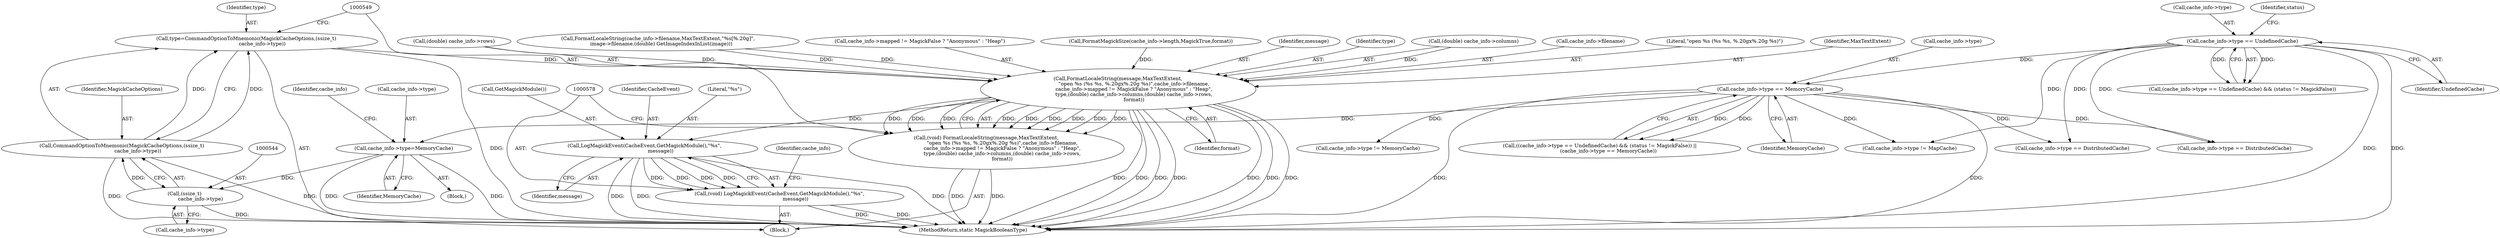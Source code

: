 digraph "0_ImageMagick_4e81ce8b07219c69a9aeccb0f7f7b927ca6db74c_0@pointer" {
"1000539" [label="(Call,type=CommandOptionToMnemonic(MagickCacheOptions,(ssize_t)\n                    cache_info->type))"];
"1000541" [label="(Call,CommandOptionToMnemonic(MagickCacheOptions,(ssize_t)\n                    cache_info->type))"];
"1000543" [label="(Call,(ssize_t)\n                    cache_info->type)"];
"1000474" [label="(Call,cache_info->type=MemoryCache)"];
"1000425" [label="(Call,cache_info->type == MemoryCache)"];
"1000417" [label="(Call,cache_info->type == UndefinedCache)"];
"1000550" [label="(Call,FormatLocaleString(message,MaxTextExtent,\n                    \"open %s (%s %s, %.20gx%.20g %s)\",cache_info->filename,\n                    cache_info->mapped != MagickFalse ? \"Anonymous\" : \"Heap\",\n                    type,(double) cache_info->columns,(double) cache_info->rows,\n                    format))"];
"1000548" [label="(Call,(void) FormatLocaleString(message,MaxTextExtent,\n                    \"open %s (%s %s, %.20gx%.20g %s)\",cache_info->filename,\n                    cache_info->mapped != MagickFalse ? \"Anonymous\" : \"Heap\",\n                    type,(double) cache_info->columns,(double) cache_info->rows,\n                    format))"];
"1000579" [label="(Call,LogMagickEvent(CacheEvent,GetMagickModule(),\"%s\",\n                    message))"];
"1000577" [label="(Call,(void) LogMagickEvent(CacheEvent,GetMagickModule(),\"%s\",\n                    message))"];
"1000618" [label="(Call,cache_info->type == DistributedCache)"];
"1000565" [label="(Identifier,type)"];
"1000566" [label="(Call,(double) cache_info->columns)"];
"1000554" [label="(Call,cache_info->filename)"];
"1000583" [label="(Identifier,message)"];
"1000418" [label="(Call,cache_info->type)"];
"1000553" [label="(Literal,\"open %s (%s %s, %.20gx%.20g %s)\")"];
"1000417" [label="(Call,cache_info->type == UndefinedCache)"];
"1000545" [label="(Call,cache_info->type)"];
"1000539" [label="(Call,type=CommandOptionToMnemonic(MagickCacheOptions,(ssize_t)\n                    cache_info->type))"];
"1000932" [label="(Call,cache_info->type != MemoryCache)"];
"1000466" [label="(Block,)"];
"1000579" [label="(Call,LogMagickEvent(CacheEvent,GetMagickModule(),\"%s\",\n                    message))"];
"1000552" [label="(Identifier,MaxTextExtent)"];
"1000478" [label="(Identifier,MemoryCache)"];
"1000421" [label="(Identifier,UndefinedCache)"];
"1000541" [label="(Call,CommandOptionToMnemonic(MagickCacheOptions,(ssize_t)\n                    cache_info->type))"];
"1000571" [label="(Call,(double) cache_info->rows)"];
"1000219" [label="(Call,FormatLocaleString(cache_info->filename,MaxTextExtent,\"%s[%.20g]\",\n    image->filename,(double) GetImageIndexInList(image)))"];
"1001191" [label="(MethodReturn,static MagickBooleanType)"];
"1000577" [label="(Call,(void) LogMagickEvent(CacheEvent,GetMagickModule(),\"%s\",\n                    message))"];
"1000415" [label="(Call,((cache_info->type == UndefinedCache) && (status != MagickFalse)) ||\n           (cache_info->type == MemoryCache))"];
"1000475" [label="(Call,cache_info->type)"];
"1000530" [label="(Block,)"];
"1000580" [label="(Identifier,CacheEvent)"];
"1000425" [label="(Call,cache_info->type == MemoryCache)"];
"1000557" [label="(Call,cache_info->mapped != MagickFalse ? \"Anonymous\" : \"Heap\")"];
"1000542" [label="(Identifier,MagickCacheOptions)"];
"1000429" [label="(Identifier,MemoryCache)"];
"1000423" [label="(Identifier,status)"];
"1000582" [label="(Literal,\"%s\")"];
"1000927" [label="(Call,cache_info->type != MapCache)"];
"1000540" [label="(Identifier,type)"];
"1000533" [label="(Call,FormatMagickSize(cache_info->length,MagickTrue,format))"];
"1000586" [label="(Identifier,cache_info)"];
"1000610" [label="(Call,cache_info->type == DistributedCache)"];
"1000576" [label="(Identifier,format)"];
"1000474" [label="(Call,cache_info->type=MemoryCache)"];
"1000548" [label="(Call,(void) FormatLocaleString(message,MaxTextExtent,\n                    \"open %s (%s %s, %.20gx%.20g %s)\",cache_info->filename,\n                    cache_info->mapped != MagickFalse ? \"Anonymous\" : \"Heap\",\n                    type,(double) cache_info->columns,(double) cache_info->rows,\n                    format))"];
"1000551" [label="(Identifier,message)"];
"1000543" [label="(Call,(ssize_t)\n                    cache_info->type)"];
"1000416" [label="(Call,(cache_info->type == UndefinedCache) && (status != MagickFalse))"];
"1000550" [label="(Call,FormatLocaleString(message,MaxTextExtent,\n                    \"open %s (%s %s, %.20gx%.20g %s)\",cache_info->filename,\n                    cache_info->mapped != MagickFalse ? \"Anonymous\" : \"Heap\",\n                    type,(double) cache_info->columns,(double) cache_info->rows,\n                    format))"];
"1000481" [label="(Identifier,cache_info)"];
"1000426" [label="(Call,cache_info->type)"];
"1000581" [label="(Call,GetMagickModule())"];
"1000539" -> "1000530"  [label="AST: "];
"1000539" -> "1000541"  [label="CFG: "];
"1000540" -> "1000539"  [label="AST: "];
"1000541" -> "1000539"  [label="AST: "];
"1000549" -> "1000539"  [label="CFG: "];
"1000539" -> "1001191"  [label="DDG: "];
"1000541" -> "1000539"  [label="DDG: "];
"1000541" -> "1000539"  [label="DDG: "];
"1000539" -> "1000550"  [label="DDG: "];
"1000541" -> "1000543"  [label="CFG: "];
"1000542" -> "1000541"  [label="AST: "];
"1000543" -> "1000541"  [label="AST: "];
"1000541" -> "1001191"  [label="DDG: "];
"1000541" -> "1001191"  [label="DDG: "];
"1000543" -> "1000541"  [label="DDG: "];
"1000543" -> "1000545"  [label="CFG: "];
"1000544" -> "1000543"  [label="AST: "];
"1000545" -> "1000543"  [label="AST: "];
"1000543" -> "1001191"  [label="DDG: "];
"1000474" -> "1000543"  [label="DDG: "];
"1000474" -> "1000466"  [label="AST: "];
"1000474" -> "1000478"  [label="CFG: "];
"1000475" -> "1000474"  [label="AST: "];
"1000478" -> "1000474"  [label="AST: "];
"1000481" -> "1000474"  [label="CFG: "];
"1000474" -> "1001191"  [label="DDG: "];
"1000474" -> "1001191"  [label="DDG: "];
"1000425" -> "1000474"  [label="DDG: "];
"1000425" -> "1000415"  [label="AST: "];
"1000425" -> "1000429"  [label="CFG: "];
"1000426" -> "1000425"  [label="AST: "];
"1000429" -> "1000425"  [label="AST: "];
"1000415" -> "1000425"  [label="CFG: "];
"1000425" -> "1001191"  [label="DDG: "];
"1000425" -> "1001191"  [label="DDG: "];
"1000425" -> "1000415"  [label="DDG: "];
"1000425" -> "1000415"  [label="DDG: "];
"1000417" -> "1000425"  [label="DDG: "];
"1000425" -> "1000610"  [label="DDG: "];
"1000425" -> "1000618"  [label="DDG: "];
"1000425" -> "1000927"  [label="DDG: "];
"1000425" -> "1000932"  [label="DDG: "];
"1000417" -> "1000416"  [label="AST: "];
"1000417" -> "1000421"  [label="CFG: "];
"1000418" -> "1000417"  [label="AST: "];
"1000421" -> "1000417"  [label="AST: "];
"1000423" -> "1000417"  [label="CFG: "];
"1000416" -> "1000417"  [label="CFG: "];
"1000417" -> "1001191"  [label="DDG: "];
"1000417" -> "1001191"  [label="DDG: "];
"1000417" -> "1000416"  [label="DDG: "];
"1000417" -> "1000416"  [label="DDG: "];
"1000417" -> "1000610"  [label="DDG: "];
"1000417" -> "1000618"  [label="DDG: "];
"1000417" -> "1000927"  [label="DDG: "];
"1000550" -> "1000548"  [label="AST: "];
"1000550" -> "1000576"  [label="CFG: "];
"1000551" -> "1000550"  [label="AST: "];
"1000552" -> "1000550"  [label="AST: "];
"1000553" -> "1000550"  [label="AST: "];
"1000554" -> "1000550"  [label="AST: "];
"1000557" -> "1000550"  [label="AST: "];
"1000565" -> "1000550"  [label="AST: "];
"1000566" -> "1000550"  [label="AST: "];
"1000571" -> "1000550"  [label="AST: "];
"1000576" -> "1000550"  [label="AST: "];
"1000548" -> "1000550"  [label="CFG: "];
"1000550" -> "1001191"  [label="DDG: "];
"1000550" -> "1001191"  [label="DDG: "];
"1000550" -> "1001191"  [label="DDG: "];
"1000550" -> "1001191"  [label="DDG: "];
"1000550" -> "1001191"  [label="DDG: "];
"1000550" -> "1001191"  [label="DDG: "];
"1000550" -> "1001191"  [label="DDG: "];
"1000550" -> "1000548"  [label="DDG: "];
"1000550" -> "1000548"  [label="DDG: "];
"1000550" -> "1000548"  [label="DDG: "];
"1000550" -> "1000548"  [label="DDG: "];
"1000550" -> "1000548"  [label="DDG: "];
"1000550" -> "1000548"  [label="DDG: "];
"1000550" -> "1000548"  [label="DDG: "];
"1000550" -> "1000548"  [label="DDG: "];
"1000550" -> "1000548"  [label="DDG: "];
"1000219" -> "1000550"  [label="DDG: "];
"1000219" -> "1000550"  [label="DDG: "];
"1000566" -> "1000550"  [label="DDG: "];
"1000571" -> "1000550"  [label="DDG: "];
"1000533" -> "1000550"  [label="DDG: "];
"1000550" -> "1000579"  [label="DDG: "];
"1000548" -> "1000530"  [label="AST: "];
"1000549" -> "1000548"  [label="AST: "];
"1000578" -> "1000548"  [label="CFG: "];
"1000548" -> "1001191"  [label="DDG: "];
"1000548" -> "1001191"  [label="DDG: "];
"1000579" -> "1000577"  [label="AST: "];
"1000579" -> "1000583"  [label="CFG: "];
"1000580" -> "1000579"  [label="AST: "];
"1000581" -> "1000579"  [label="AST: "];
"1000582" -> "1000579"  [label="AST: "];
"1000583" -> "1000579"  [label="AST: "];
"1000577" -> "1000579"  [label="CFG: "];
"1000579" -> "1001191"  [label="DDG: "];
"1000579" -> "1001191"  [label="DDG: "];
"1000579" -> "1001191"  [label="DDG: "];
"1000579" -> "1000577"  [label="DDG: "];
"1000579" -> "1000577"  [label="DDG: "];
"1000579" -> "1000577"  [label="DDG: "];
"1000579" -> "1000577"  [label="DDG: "];
"1000577" -> "1000530"  [label="AST: "];
"1000578" -> "1000577"  [label="AST: "];
"1000586" -> "1000577"  [label="CFG: "];
"1000577" -> "1001191"  [label="DDG: "];
"1000577" -> "1001191"  [label="DDG: "];
}
